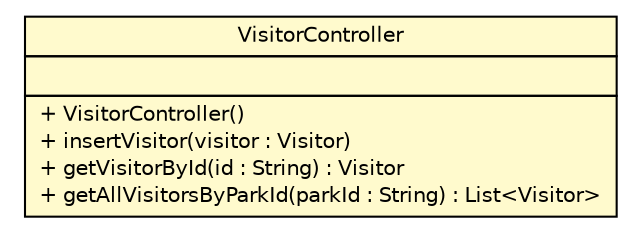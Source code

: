 #!/usr/local/bin/dot
#
# Class diagram 
# Generated by UMLGraph version R5_6 (http://www.umlgraph.org/)
#

digraph G {
	edge [fontname="Helvetica",fontsize=10,labelfontname="Helvetica",labelfontsize=10];
	node [fontname="Helvetica",fontsize=10,shape=plaintext];
	nodesep=0.25;
	ranksep=0.5;
	// edu.easternct.csc231.nationalparks.models.controller.VisitorController
	c618 [label=<<table title="edu.easternct.csc231.nationalparks.models.controller.VisitorController" border="0" cellborder="1" cellspacing="0" cellpadding="2" port="p" bgcolor="lemonChiffon" href="./VisitorController.html">
		<tr><td><table border="0" cellspacing="0" cellpadding="1">
<tr><td align="center" balign="center"> VisitorController </td></tr>
		</table></td></tr>
		<tr><td><table border="0" cellspacing="0" cellpadding="1">
<tr><td align="left" balign="left">  </td></tr>
		</table></td></tr>
		<tr><td><table border="0" cellspacing="0" cellpadding="1">
<tr><td align="left" balign="left"> + VisitorController() </td></tr>
<tr><td align="left" balign="left"> + insertVisitor(visitor : Visitor) </td></tr>
<tr><td align="left" balign="left"> + getVisitorById(id : String) : Visitor </td></tr>
<tr><td align="left" balign="left"> + getAllVisitorsByParkId(parkId : String) : List&lt;Visitor&gt; </td></tr>
		</table></td></tr>
		</table>>, URL="./VisitorController.html", fontname="Helvetica", fontcolor="black", fontsize=10.0];
}

